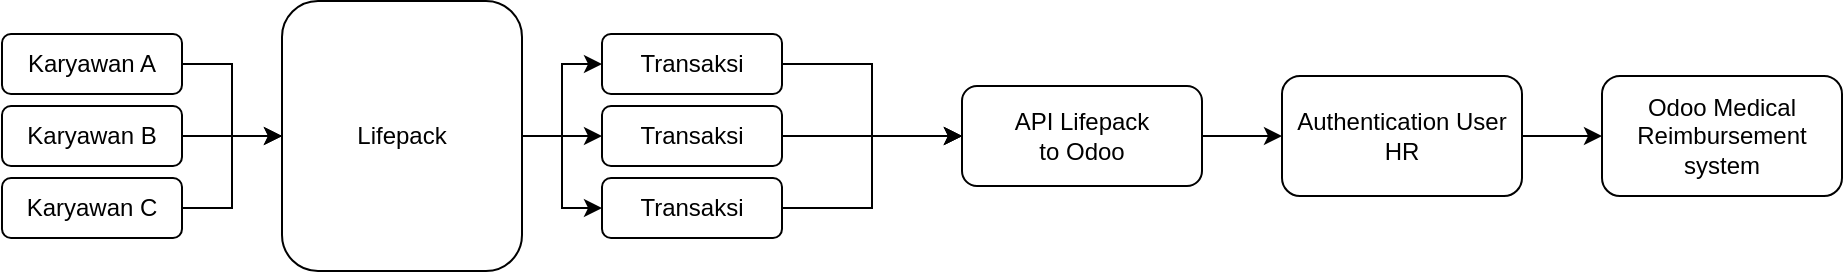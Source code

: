 <mxfile version="21.3.8" type="github">
  <diagram name="Page-1" id="j_QNqozHiaCTX_nJ5YU7">
    <mxGraphModel dx="1114" dy="613" grid="1" gridSize="10" guides="1" tooltips="1" connect="1" arrows="1" fold="1" page="1" pageScale="1" pageWidth="850" pageHeight="1100" math="0" shadow="0">
      <root>
        <mxCell id="0" />
        <mxCell id="1" parent="0" />
        <mxCell id="LZuA7bpW6MxhRtyOJ7z8-5" value="" style="edgeStyle=orthogonalEdgeStyle;rounded=0;orthogonalLoop=1;jettySize=auto;html=1;" edge="1" parent="1" source="LZuA7bpW6MxhRtyOJ7z8-11" target="LZuA7bpW6MxhRtyOJ7z8-4">
          <mxGeometry relative="1" as="geometry" />
        </mxCell>
        <mxCell id="LZuA7bpW6MxhRtyOJ7z8-1" value="Karyawan A" style="rounded=1;whiteSpace=wrap;html=1;" vertex="1" parent="1">
          <mxGeometry x="110" y="190" width="90" height="30" as="geometry" />
        </mxCell>
        <mxCell id="LZuA7bpW6MxhRtyOJ7z8-10" style="edgeStyle=orthogonalEdgeStyle;rounded=0;orthogonalLoop=1;jettySize=auto;html=1;" edge="1" parent="1" source="LZuA7bpW6MxhRtyOJ7z8-2" target="LZuA7bpW6MxhRtyOJ7z8-6">
          <mxGeometry relative="1" as="geometry" />
        </mxCell>
        <mxCell id="LZuA7bpW6MxhRtyOJ7z8-2" value="Karyawan B" style="rounded=1;whiteSpace=wrap;html=1;" vertex="1" parent="1">
          <mxGeometry x="110" y="226" width="90" height="30" as="geometry" />
        </mxCell>
        <mxCell id="LZuA7bpW6MxhRtyOJ7z8-9" value="" style="edgeStyle=orthogonalEdgeStyle;rounded=0;orthogonalLoop=1;jettySize=auto;html=1;" edge="1" parent="1" source="LZuA7bpW6MxhRtyOJ7z8-11" target="LZuA7bpW6MxhRtyOJ7z8-7">
          <mxGeometry relative="1" as="geometry" />
        </mxCell>
        <mxCell id="LZuA7bpW6MxhRtyOJ7z8-3" value="Karyawan C" style="rounded=1;whiteSpace=wrap;html=1;" vertex="1" parent="1">
          <mxGeometry x="110" y="262" width="90" height="30" as="geometry" />
        </mxCell>
        <mxCell id="LZuA7bpW6MxhRtyOJ7z8-15" value="" style="edgeStyle=orthogonalEdgeStyle;rounded=0;orthogonalLoop=1;jettySize=auto;html=1;" edge="1" parent="1" source="LZuA7bpW6MxhRtyOJ7z8-4" target="LZuA7bpW6MxhRtyOJ7z8-14">
          <mxGeometry relative="1" as="geometry" />
        </mxCell>
        <mxCell id="LZuA7bpW6MxhRtyOJ7z8-4" value="Transaksi" style="rounded=1;whiteSpace=wrap;html=1;" vertex="1" parent="1">
          <mxGeometry x="410" y="190" width="90" height="30" as="geometry" />
        </mxCell>
        <mxCell id="LZuA7bpW6MxhRtyOJ7z8-16" value="" style="edgeStyle=orthogonalEdgeStyle;rounded=0;orthogonalLoop=1;jettySize=auto;html=1;" edge="1" parent="1" source="LZuA7bpW6MxhRtyOJ7z8-6" target="LZuA7bpW6MxhRtyOJ7z8-14">
          <mxGeometry relative="1" as="geometry" />
        </mxCell>
        <mxCell id="LZuA7bpW6MxhRtyOJ7z8-6" value="Transaksi" style="rounded=1;whiteSpace=wrap;html=1;" vertex="1" parent="1">
          <mxGeometry x="410" y="226" width="90" height="30" as="geometry" />
        </mxCell>
        <mxCell id="LZuA7bpW6MxhRtyOJ7z8-17" value="" style="edgeStyle=orthogonalEdgeStyle;rounded=0;orthogonalLoop=1;jettySize=auto;html=1;" edge="1" parent="1" source="LZuA7bpW6MxhRtyOJ7z8-7" target="LZuA7bpW6MxhRtyOJ7z8-14">
          <mxGeometry relative="1" as="geometry" />
        </mxCell>
        <mxCell id="LZuA7bpW6MxhRtyOJ7z8-7" value="Transaksi" style="rounded=1;whiteSpace=wrap;html=1;" vertex="1" parent="1">
          <mxGeometry x="410" y="262" width="90" height="30" as="geometry" />
        </mxCell>
        <mxCell id="LZuA7bpW6MxhRtyOJ7z8-12" value="" style="edgeStyle=orthogonalEdgeStyle;rounded=0;orthogonalLoop=1;jettySize=auto;html=1;" edge="1" parent="1" source="LZuA7bpW6MxhRtyOJ7z8-1" target="LZuA7bpW6MxhRtyOJ7z8-11">
          <mxGeometry relative="1" as="geometry">
            <mxPoint x="200" y="205" as="sourcePoint" />
            <mxPoint x="410" y="205" as="targetPoint" />
          </mxGeometry>
        </mxCell>
        <mxCell id="LZuA7bpW6MxhRtyOJ7z8-13" value="" style="edgeStyle=orthogonalEdgeStyle;rounded=0;orthogonalLoop=1;jettySize=auto;html=1;" edge="1" parent="1" source="LZuA7bpW6MxhRtyOJ7z8-3" target="LZuA7bpW6MxhRtyOJ7z8-11">
          <mxGeometry relative="1" as="geometry">
            <mxPoint x="200" y="277" as="sourcePoint" />
            <mxPoint x="410" y="277" as="targetPoint" />
          </mxGeometry>
        </mxCell>
        <mxCell id="LZuA7bpW6MxhRtyOJ7z8-11" value="Lifepack" style="rounded=1;whiteSpace=wrap;html=1;" vertex="1" parent="1">
          <mxGeometry x="250" y="173.5" width="120" height="135" as="geometry" />
        </mxCell>
        <mxCell id="LZuA7bpW6MxhRtyOJ7z8-19" value="" style="edgeStyle=orthogonalEdgeStyle;rounded=0;orthogonalLoop=1;jettySize=auto;html=1;" edge="1" parent="1" source="LZuA7bpW6MxhRtyOJ7z8-14" target="LZuA7bpW6MxhRtyOJ7z8-18">
          <mxGeometry relative="1" as="geometry" />
        </mxCell>
        <mxCell id="LZuA7bpW6MxhRtyOJ7z8-14" value="API Lifepack &lt;br&gt;to Odoo" style="whiteSpace=wrap;html=1;rounded=1;" vertex="1" parent="1">
          <mxGeometry x="590" y="216" width="120" height="50" as="geometry" />
        </mxCell>
        <mxCell id="LZuA7bpW6MxhRtyOJ7z8-21" value="" style="edgeStyle=orthogonalEdgeStyle;rounded=0;orthogonalLoop=1;jettySize=auto;html=1;" edge="1" parent="1" source="LZuA7bpW6MxhRtyOJ7z8-18" target="LZuA7bpW6MxhRtyOJ7z8-20">
          <mxGeometry relative="1" as="geometry" />
        </mxCell>
        <mxCell id="LZuA7bpW6MxhRtyOJ7z8-18" value="Authentication User HR" style="whiteSpace=wrap;html=1;rounded=1;" vertex="1" parent="1">
          <mxGeometry x="750" y="211" width="120" height="60" as="geometry" />
        </mxCell>
        <mxCell id="LZuA7bpW6MxhRtyOJ7z8-20" value="Odoo Medical Reimbursement system" style="whiteSpace=wrap;html=1;rounded=1;" vertex="1" parent="1">
          <mxGeometry x="910" y="211" width="120" height="60" as="geometry" />
        </mxCell>
      </root>
    </mxGraphModel>
  </diagram>
</mxfile>
